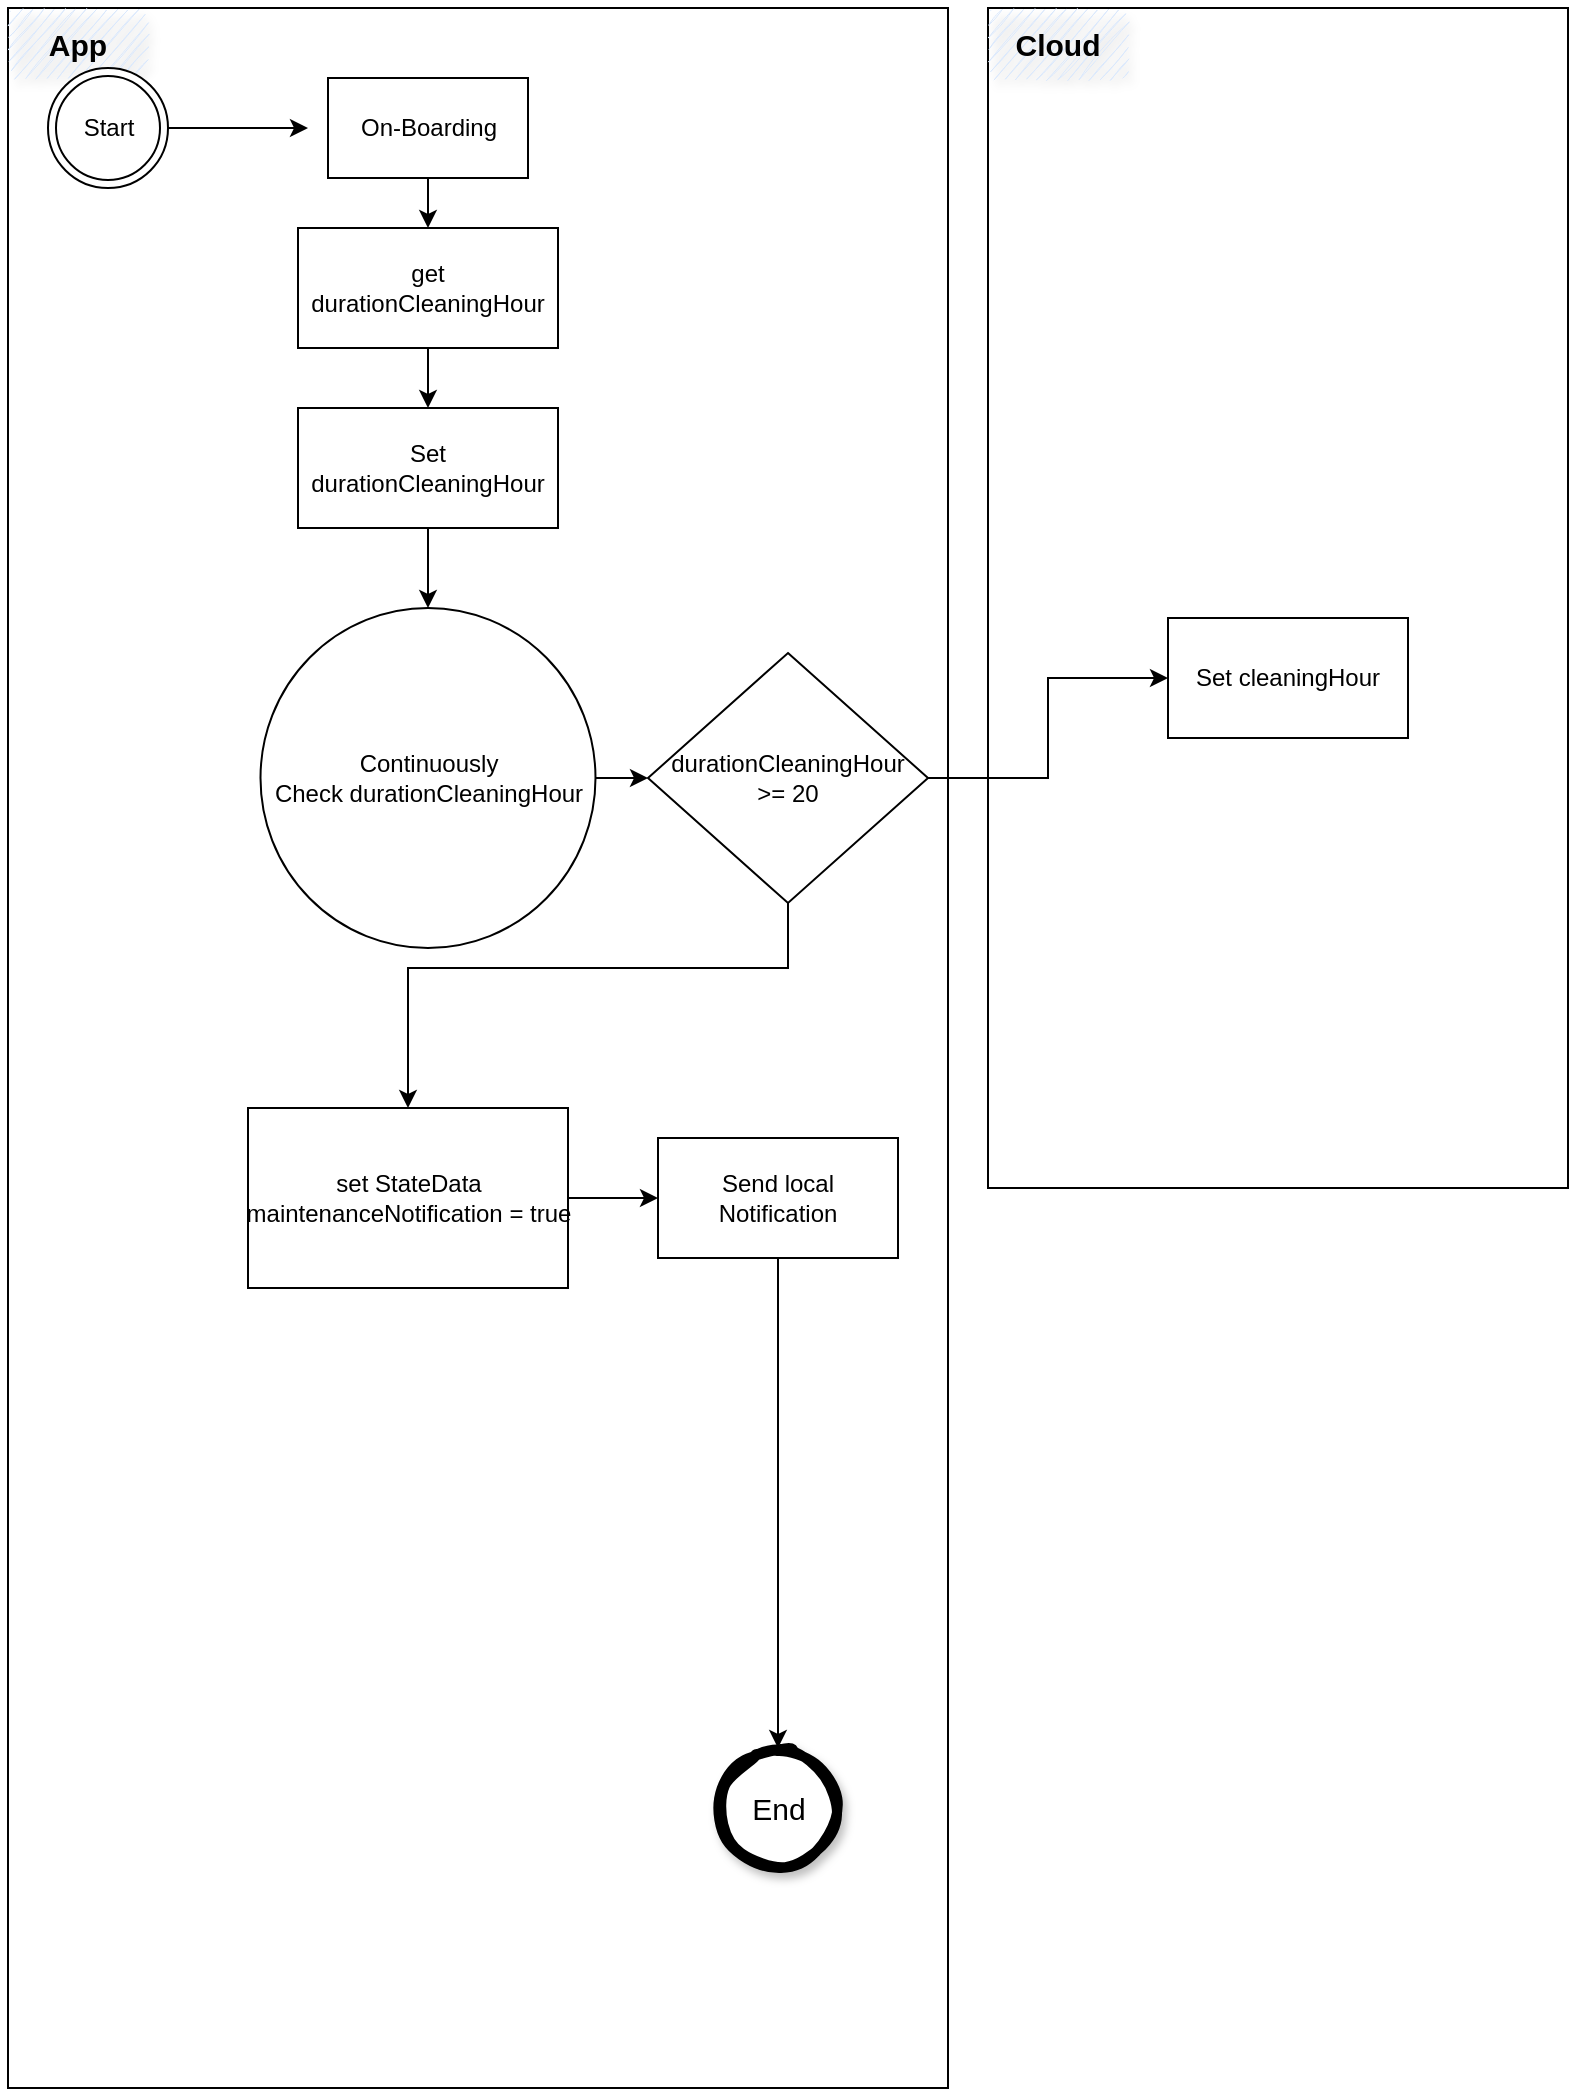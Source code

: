 <mxfile version="13.6.2" type="github">
  <diagram id="ZRYRL-DP5CaQoZltFau8" name="Page-1">
    <mxGraphModel dx="1186" dy="660" grid="1" gridSize="10" guides="1" tooltips="1" connect="1" arrows="1" fold="1" page="1" pageScale="1" pageWidth="850" pageHeight="1100" math="0" shadow="0">
      <root>
        <mxCell id="0" />
        <mxCell id="1" parent="0" />
        <mxCell id="tsbZUGiPaHpnvrj-zG2I-20" value="" style="group" parent="1" vertex="1" connectable="0">
          <mxGeometry x="40" y="60" width="470" height="1040" as="geometry" />
        </mxCell>
        <mxCell id="tsbZUGiPaHpnvrj-zG2I-21" value="" style="rounded=0;whiteSpace=wrap;html=1;" parent="tsbZUGiPaHpnvrj-zG2I-20" vertex="1">
          <mxGeometry width="470" height="1040" as="geometry" />
        </mxCell>
        <mxCell id="tsbZUGiPaHpnvrj-zG2I-22" value="App" style="text;html=1;fillColor=#dae8fc;align=center;verticalAlign=middle;whiteSpace=wrap;rounded=1;shadow=1;sketch=1;glass=0;fontStyle=1;horizontal=1;fontSize=15;" parent="tsbZUGiPaHpnvrj-zG2I-20" vertex="1">
          <mxGeometry width="70" height="35" as="geometry" />
        </mxCell>
        <mxCell id="tsbZUGiPaHpnvrj-zG2I-23" value="End" style="shape=ellipse;html=1;dashed=0;whitespace=wrap;aspect=fixed;strokeWidth=5;perimeter=ellipsePerimeter;rounded=1;shadow=1;glass=0;sketch=1;fontSize=15;align=center;" parent="tsbZUGiPaHpnvrj-zG2I-20" vertex="1">
          <mxGeometry x="355" y="870" width="60" height="60" as="geometry" />
        </mxCell>
        <mxCell id="tsbZUGiPaHpnvrj-zG2I-4" value="Set durationCleaningHour" style="whiteSpace=wrap;html=1;dashed=0;" parent="tsbZUGiPaHpnvrj-zG2I-20" vertex="1">
          <mxGeometry x="145" y="200" width="130" height="60" as="geometry" />
        </mxCell>
        <mxCell id="gymMEJplfV0c69JNIEkg-3" style="edgeStyle=orthogonalEdgeStyle;rounded=0;orthogonalLoop=1;jettySize=auto;html=1;exitX=0.5;exitY=1;exitDx=0;exitDy=0;entryX=0.5;entryY=0;entryDx=0;entryDy=0;" edge="1" parent="tsbZUGiPaHpnvrj-zG2I-20" source="gymMEJplfV0c69JNIEkg-1" target="tsbZUGiPaHpnvrj-zG2I-4">
          <mxGeometry relative="1" as="geometry" />
        </mxCell>
        <mxCell id="gymMEJplfV0c69JNIEkg-1" value="get durationCleaningHour" style="whiteSpace=wrap;html=1;dashed=0;" vertex="1" parent="tsbZUGiPaHpnvrj-zG2I-20">
          <mxGeometry x="145" y="110" width="130" height="60" as="geometry" />
        </mxCell>
        <mxCell id="gymMEJplfV0c69JNIEkg-6" style="edgeStyle=orthogonalEdgeStyle;rounded=0;orthogonalLoop=1;jettySize=auto;html=1;exitX=1;exitY=0.5;exitDx=0;exitDy=0;entryX=0;entryY=0.5;entryDx=0;entryDy=0;" edge="1" parent="tsbZUGiPaHpnvrj-zG2I-20" source="gymMEJplfV0c69JNIEkg-4" target="tsbZUGiPaHpnvrj-zG2I-9">
          <mxGeometry relative="1" as="geometry" />
        </mxCell>
        <mxCell id="gymMEJplfV0c69JNIEkg-4" value="Continuously&lt;br&gt;Check durationCleaningHour" style="shape=ellipse;html=1;dashed=0;whitespace=wrap;perimeter=ellipsePerimeter;" vertex="1" parent="tsbZUGiPaHpnvrj-zG2I-20">
          <mxGeometry x="126.25" y="300" width="167.5" height="170" as="geometry" />
        </mxCell>
        <mxCell id="gymMEJplfV0c69JNIEkg-8" style="edgeStyle=orthogonalEdgeStyle;rounded=0;orthogonalLoop=1;jettySize=auto;html=1;entryX=0.5;entryY=0;entryDx=0;entryDy=0;" edge="1" parent="tsbZUGiPaHpnvrj-zG2I-20" source="tsbZUGiPaHpnvrj-zG2I-9" target="gymMEJplfV0c69JNIEkg-7">
          <mxGeometry relative="1" as="geometry">
            <Array as="points">
              <mxPoint x="390" y="480" />
              <mxPoint x="200" y="480" />
            </Array>
          </mxGeometry>
        </mxCell>
        <mxCell id="tsbZUGiPaHpnvrj-zG2I-9" value="durationCleaningHour&lt;br&gt;&amp;gt;= 20" style="rhombus;whiteSpace=wrap;html=1;dashed=0;" parent="tsbZUGiPaHpnvrj-zG2I-20" vertex="1">
          <mxGeometry x="320" y="322.5" width="140" height="125" as="geometry" />
        </mxCell>
        <mxCell id="tsbZUGiPaHpnvrj-zG2I-11" value="Send local Notification" style="whiteSpace=wrap;html=1;dashed=0;" parent="tsbZUGiPaHpnvrj-zG2I-20" vertex="1">
          <mxGeometry x="325" y="565" width="120" height="60" as="geometry" />
        </mxCell>
        <mxCell id="tsbZUGiPaHpnvrj-zG2I-24" style="edgeStyle=orthogonalEdgeStyle;rounded=0;orthogonalLoop=1;jettySize=auto;html=1;entryX=0.5;entryY=0;entryDx=0;entryDy=0;fontSize=15;" parent="tsbZUGiPaHpnvrj-zG2I-20" source="tsbZUGiPaHpnvrj-zG2I-11" target="tsbZUGiPaHpnvrj-zG2I-23" edge="1">
          <mxGeometry relative="1" as="geometry" />
        </mxCell>
        <mxCell id="gymMEJplfV0c69JNIEkg-9" style="edgeStyle=orthogonalEdgeStyle;rounded=0;orthogonalLoop=1;jettySize=auto;html=1;exitX=1;exitY=0.5;exitDx=0;exitDy=0;entryX=0;entryY=0.5;entryDx=0;entryDy=0;" edge="1" parent="tsbZUGiPaHpnvrj-zG2I-20" source="gymMEJplfV0c69JNIEkg-7" target="tsbZUGiPaHpnvrj-zG2I-11">
          <mxGeometry relative="1" as="geometry" />
        </mxCell>
        <mxCell id="gymMEJplfV0c69JNIEkg-7" value="set StateData&lt;br&gt;maintenanceNotification = true" style="html=1;dashed=0;whitespace=wrap;" vertex="1" parent="tsbZUGiPaHpnvrj-zG2I-20">
          <mxGeometry x="120" y="550" width="160" height="90" as="geometry" />
        </mxCell>
        <mxCell id="tsbZUGiPaHpnvrj-zG2I-3" style="edgeStyle=orthogonalEdgeStyle;rounded=0;orthogonalLoop=1;jettySize=auto;html=1;" parent="1" source="tsbZUGiPaHpnvrj-zG2I-1" edge="1">
          <mxGeometry relative="1" as="geometry">
            <mxPoint x="190" y="120" as="targetPoint" />
          </mxGeometry>
        </mxCell>
        <mxCell id="tsbZUGiPaHpnvrj-zG2I-1" value="Start" style="ellipse;shape=doubleEllipse;html=1;dashed=0;whitespace=wrap;aspect=fixed;" parent="1" vertex="1">
          <mxGeometry x="60" y="90" width="60" height="60" as="geometry" />
        </mxCell>
        <mxCell id="gymMEJplfV0c69JNIEkg-2" style="edgeStyle=orthogonalEdgeStyle;rounded=0;orthogonalLoop=1;jettySize=auto;html=1;exitX=0.5;exitY=1;exitDx=0;exitDy=0;entryX=0.5;entryY=0;entryDx=0;entryDy=0;" edge="1" parent="1" source="tsbZUGiPaHpnvrj-zG2I-2" target="gymMEJplfV0c69JNIEkg-1">
          <mxGeometry relative="1" as="geometry" />
        </mxCell>
        <mxCell id="tsbZUGiPaHpnvrj-zG2I-2" value="On-Boarding" style="html=1;dashed=0;whitespace=wrap;" parent="1" vertex="1">
          <mxGeometry x="200" y="95" width="100" height="50" as="geometry" />
        </mxCell>
        <mxCell id="tsbZUGiPaHpnvrj-zG2I-7" value="" style="edgeStyle=orthogonalEdgeStyle;rounded=0;orthogonalLoop=1;jettySize=auto;html=1;" parent="1" source="tsbZUGiPaHpnvrj-zG2I-4" edge="1">
          <mxGeometry relative="1" as="geometry">
            <mxPoint x="250" y="360" as="targetPoint" />
          </mxGeometry>
        </mxCell>
        <mxCell id="tsbZUGiPaHpnvrj-zG2I-19" value="" style="group" parent="1" vertex="1" connectable="0">
          <mxGeometry x="530" y="60" width="290" height="590" as="geometry" />
        </mxCell>
        <mxCell id="tsbZUGiPaHpnvrj-zG2I-17" value="" style="rounded=0;whiteSpace=wrap;html=1;" parent="tsbZUGiPaHpnvrj-zG2I-19" vertex="1">
          <mxGeometry width="290" height="590" as="geometry" />
        </mxCell>
        <mxCell id="tsbZUGiPaHpnvrj-zG2I-18" value="Cloud" style="text;html=1;fillColor=#dae8fc;align=center;verticalAlign=middle;whiteSpace=wrap;rounded=1;shadow=1;sketch=1;glass=0;fontStyle=1;horizontal=1;fontSize=15;" parent="tsbZUGiPaHpnvrj-zG2I-19" vertex="1">
          <mxGeometry width="70" height="35.913" as="geometry" />
        </mxCell>
        <mxCell id="tsbZUGiPaHpnvrj-zG2I-15" value="Set cleaningHour" style="whiteSpace=wrap;html=1;dashed=0;" parent="tsbZUGiPaHpnvrj-zG2I-19" vertex="1">
          <mxGeometry x="90" y="305" width="120" height="60" as="geometry" />
        </mxCell>
        <mxCell id="tsbZUGiPaHpnvrj-zG2I-16" value="" style="edgeStyle=orthogonalEdgeStyle;rounded=0;orthogonalLoop=1;jettySize=auto;html=1;" parent="1" source="tsbZUGiPaHpnvrj-zG2I-9" target="tsbZUGiPaHpnvrj-zG2I-15" edge="1">
          <mxGeometry relative="1" as="geometry" />
        </mxCell>
      </root>
    </mxGraphModel>
  </diagram>
</mxfile>
